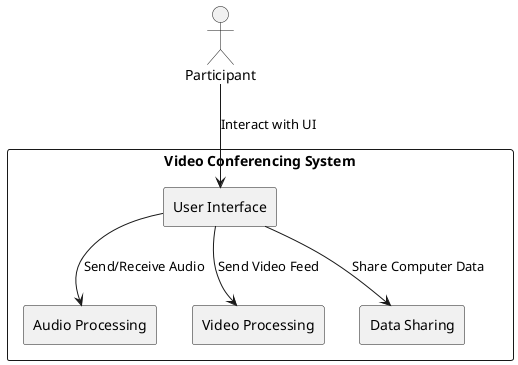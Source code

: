 @startuml "Video Conferencing System Conceptual"
rectangle "Video Conferencing System" {
  rectangle "Audio Processing" as AP
  rectangle "Video Processing" as VP
  rectangle "Data Sharing" as DS
  rectangle "User Interface" as UI
}

actor Participant

Participant --> UI : Interact with UI
UI --> VP : Send Video Feed
UI --> AP : Send/Receive Audio
UI --> DS : Share Computer Data
@enduml
